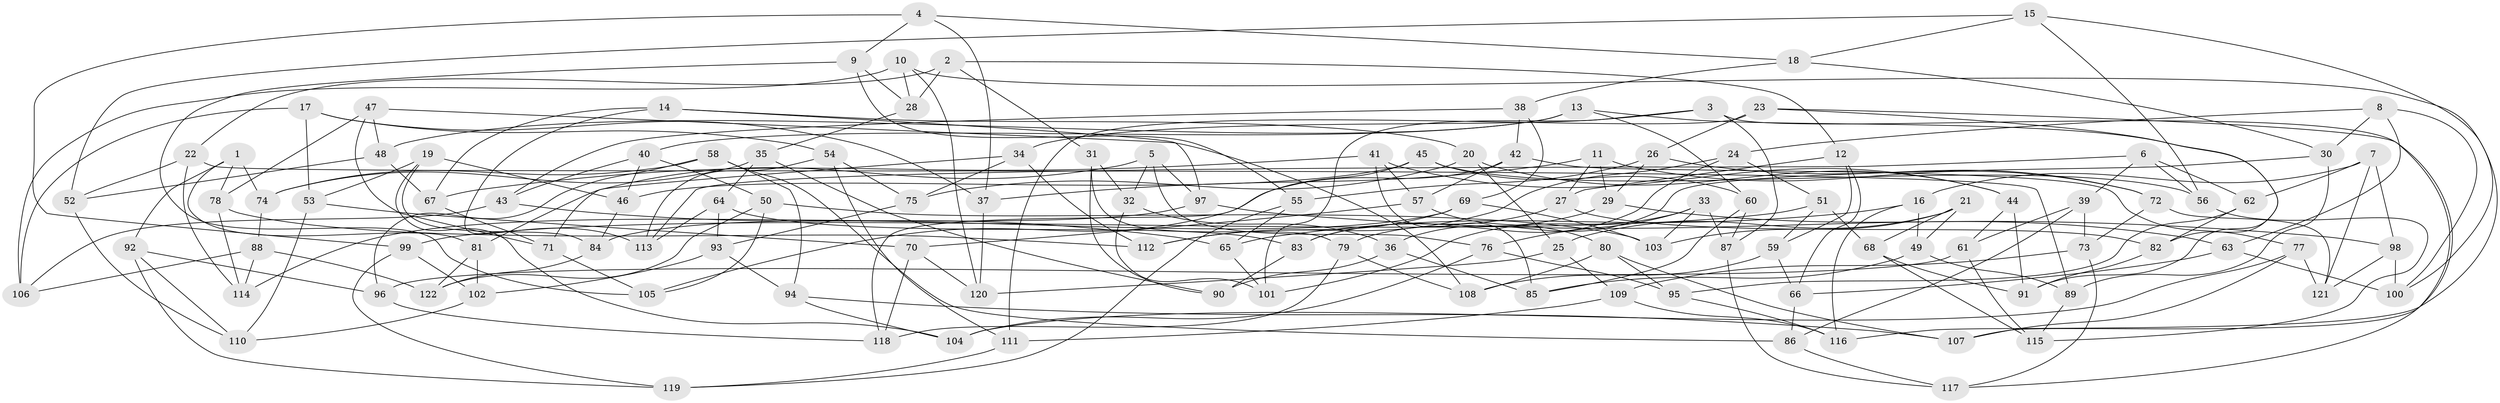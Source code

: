 // Generated by graph-tools (version 1.1) at 2025/38/03/09/25 02:38:19]
// undirected, 122 vertices, 244 edges
graph export_dot {
graph [start="1"]
  node [color=gray90,style=filled];
  1;
  2;
  3;
  4;
  5;
  6;
  7;
  8;
  9;
  10;
  11;
  12;
  13;
  14;
  15;
  16;
  17;
  18;
  19;
  20;
  21;
  22;
  23;
  24;
  25;
  26;
  27;
  28;
  29;
  30;
  31;
  32;
  33;
  34;
  35;
  36;
  37;
  38;
  39;
  40;
  41;
  42;
  43;
  44;
  45;
  46;
  47;
  48;
  49;
  50;
  51;
  52;
  53;
  54;
  55;
  56;
  57;
  58;
  59;
  60;
  61;
  62;
  63;
  64;
  65;
  66;
  67;
  68;
  69;
  70;
  71;
  72;
  73;
  74;
  75;
  76;
  77;
  78;
  79;
  80;
  81;
  82;
  83;
  84;
  85;
  86;
  87;
  88;
  89;
  90;
  91;
  92;
  93;
  94;
  95;
  96;
  97;
  98;
  99;
  100;
  101;
  102;
  103;
  104;
  105;
  106;
  107;
  108;
  109;
  110;
  111;
  112;
  113;
  114;
  115;
  116;
  117;
  118;
  119;
  120;
  121;
  122;
  1 -- 92;
  1 -- 74;
  1 -- 78;
  1 -- 81;
  2 -- 28;
  2 -- 22;
  2 -- 12;
  2 -- 31;
  3 -- 101;
  3 -- 87;
  3 -- 34;
  3 -- 117;
  4 -- 9;
  4 -- 18;
  4 -- 37;
  4 -- 99;
  5 -- 76;
  5 -- 32;
  5 -- 97;
  5 -- 81;
  6 -- 113;
  6 -- 39;
  6 -- 56;
  6 -- 62;
  7 -- 98;
  7 -- 121;
  7 -- 16;
  7 -- 62;
  8 -- 63;
  8 -- 30;
  8 -- 24;
  8 -- 100;
  9 -- 105;
  9 -- 55;
  9 -- 28;
  10 -- 28;
  10 -- 120;
  10 -- 116;
  10 -- 106;
  11 -- 27;
  11 -- 29;
  11 -- 72;
  11 -- 37;
  12 -- 66;
  12 -- 59;
  12 -- 27;
  13 -- 40;
  13 -- 91;
  13 -- 60;
  13 -- 48;
  14 -- 113;
  14 -- 20;
  14 -- 97;
  14 -- 67;
  15 -- 18;
  15 -- 100;
  15 -- 56;
  15 -- 52;
  16 -- 49;
  16 -- 116;
  16 -- 65;
  17 -- 54;
  17 -- 37;
  17 -- 53;
  17 -- 106;
  18 -- 30;
  18 -- 38;
  19 -- 46;
  19 -- 53;
  19 -- 84;
  19 -- 104;
  20 -- 44;
  20 -- 25;
  20 -- 75;
  21 -- 25;
  21 -- 49;
  21 -- 68;
  21 -- 103;
  22 -- 89;
  22 -- 52;
  22 -- 114;
  23 -- 26;
  23 -- 107;
  23 -- 82;
  23 -- 111;
  24 -- 51;
  24 -- 112;
  24 -- 79;
  25 -- 120;
  25 -- 109;
  26 -- 29;
  26 -- 72;
  26 -- 55;
  27 -- 82;
  27 -- 83;
  28 -- 35;
  29 -- 63;
  29 -- 83;
  30 -- 89;
  30 -- 36;
  31 -- 79;
  31 -- 90;
  31 -- 32;
  32 -- 101;
  32 -- 36;
  33 -- 87;
  33 -- 103;
  33 -- 76;
  33 -- 101;
  34 -- 71;
  34 -- 75;
  34 -- 112;
  35 -- 74;
  35 -- 64;
  35 -- 90;
  36 -- 90;
  36 -- 85;
  37 -- 120;
  38 -- 69;
  38 -- 42;
  38 -- 43;
  39 -- 73;
  39 -- 61;
  39 -- 86;
  40 -- 43;
  40 -- 50;
  40 -- 46;
  41 -- 85;
  41 -- 44;
  41 -- 67;
  41 -- 57;
  42 -- 77;
  42 -- 105;
  42 -- 57;
  43 -- 106;
  43 -- 65;
  44 -- 91;
  44 -- 61;
  45 -- 60;
  45 -- 46;
  45 -- 56;
  45 -- 118;
  46 -- 84;
  47 -- 78;
  47 -- 71;
  47 -- 48;
  47 -- 108;
  48 -- 52;
  48 -- 67;
  49 -- 89;
  49 -- 85;
  50 -- 122;
  50 -- 105;
  50 -- 103;
  51 -- 99;
  51 -- 68;
  51 -- 59;
  52 -- 110;
  53 -- 110;
  53 -- 70;
  54 -- 111;
  54 -- 75;
  54 -- 113;
  55 -- 119;
  55 -- 65;
  56 -- 115;
  57 -- 70;
  57 -- 80;
  58 -- 94;
  58 -- 86;
  58 -- 96;
  58 -- 74;
  59 -- 108;
  59 -- 66;
  60 -- 87;
  60 -- 85;
  61 -- 96;
  61 -- 115;
  62 -- 82;
  62 -- 95;
  63 -- 66;
  63 -- 100;
  64 -- 83;
  64 -- 93;
  64 -- 113;
  65 -- 101;
  66 -- 86;
  67 -- 71;
  68 -- 91;
  68 -- 115;
  69 -- 103;
  69 -- 84;
  69 -- 112;
  70 -- 118;
  70 -- 120;
  71 -- 105;
  72 -- 73;
  72 -- 121;
  73 -- 109;
  73 -- 117;
  74 -- 88;
  75 -- 93;
  76 -- 104;
  76 -- 95;
  77 -- 104;
  77 -- 121;
  77 -- 107;
  78 -- 112;
  78 -- 114;
  79 -- 108;
  79 -- 118;
  80 -- 108;
  80 -- 107;
  80 -- 95;
  81 -- 122;
  81 -- 102;
  82 -- 91;
  83 -- 90;
  84 -- 122;
  86 -- 117;
  87 -- 117;
  88 -- 106;
  88 -- 122;
  88 -- 114;
  89 -- 115;
  92 -- 96;
  92 -- 110;
  92 -- 119;
  93 -- 102;
  93 -- 94;
  94 -- 107;
  94 -- 104;
  95 -- 116;
  96 -- 118;
  97 -- 98;
  97 -- 114;
  98 -- 121;
  98 -- 100;
  99 -- 102;
  99 -- 119;
  102 -- 110;
  109 -- 111;
  109 -- 116;
  111 -- 119;
}
